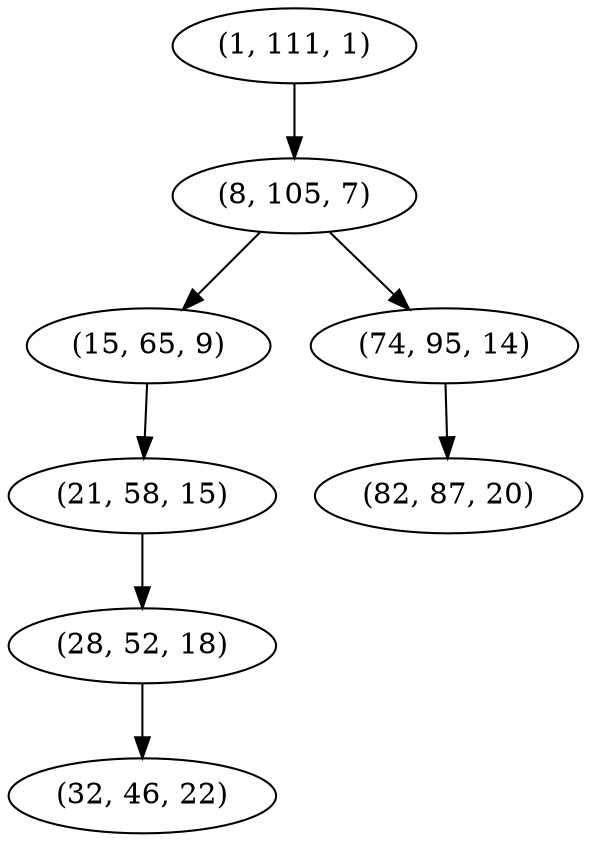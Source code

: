 digraph tree {
    "(1, 111, 1)";
    "(8, 105, 7)";
    "(15, 65, 9)";
    "(21, 58, 15)";
    "(28, 52, 18)";
    "(32, 46, 22)";
    "(74, 95, 14)";
    "(82, 87, 20)";
    "(1, 111, 1)" -> "(8, 105, 7)";
    "(8, 105, 7)" -> "(15, 65, 9)";
    "(8, 105, 7)" -> "(74, 95, 14)";
    "(15, 65, 9)" -> "(21, 58, 15)";
    "(21, 58, 15)" -> "(28, 52, 18)";
    "(28, 52, 18)" -> "(32, 46, 22)";
    "(74, 95, 14)" -> "(82, 87, 20)";
}
